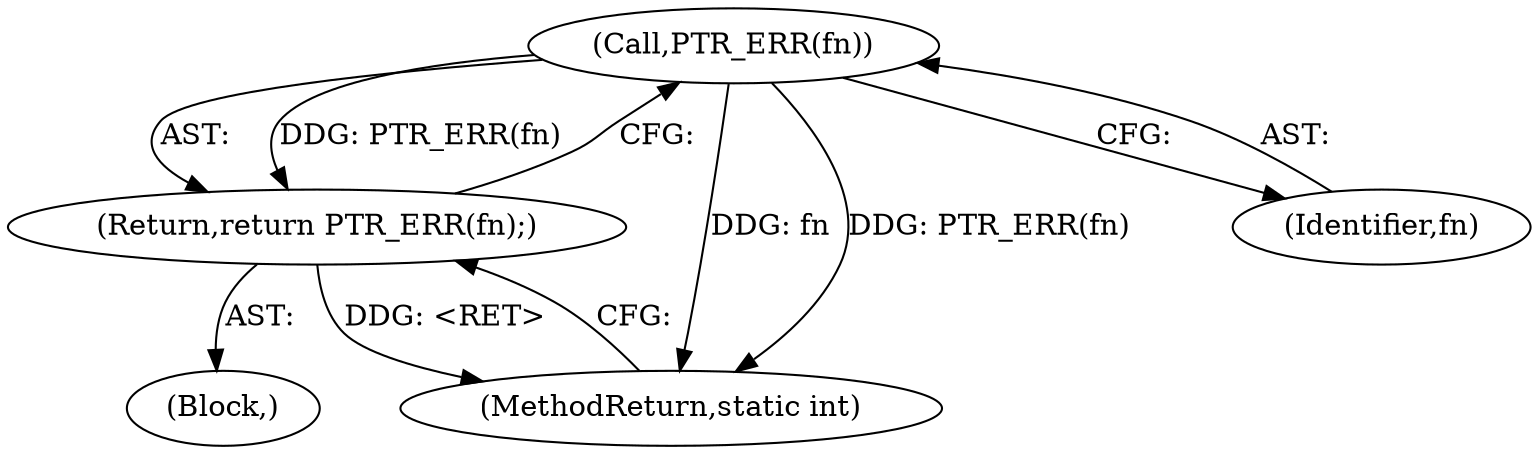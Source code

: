 digraph "0_infradead_9ed437c50d89eabae763dd422579f73fdebf288d_0@pointer" {
"1000484" [label="(Call,PTR_ERR(fn))"];
"1000483" [label="(Return,return PTR_ERR(fn);)"];
"1000493" [label="(MethodReturn,static int)"];
"1000484" [label="(Call,PTR_ERR(fn))"];
"1000439" [label="(Block,)"];
"1000483" [label="(Return,return PTR_ERR(fn);)"];
"1000485" [label="(Identifier,fn)"];
"1000484" -> "1000483"  [label="AST: "];
"1000484" -> "1000485"  [label="CFG: "];
"1000485" -> "1000484"  [label="AST: "];
"1000483" -> "1000484"  [label="CFG: "];
"1000484" -> "1000493"  [label="DDG: fn"];
"1000484" -> "1000493"  [label="DDG: PTR_ERR(fn)"];
"1000484" -> "1000483"  [label="DDG: PTR_ERR(fn)"];
"1000483" -> "1000439"  [label="AST: "];
"1000493" -> "1000483"  [label="CFG: "];
"1000483" -> "1000493"  [label="DDG: <RET>"];
}
